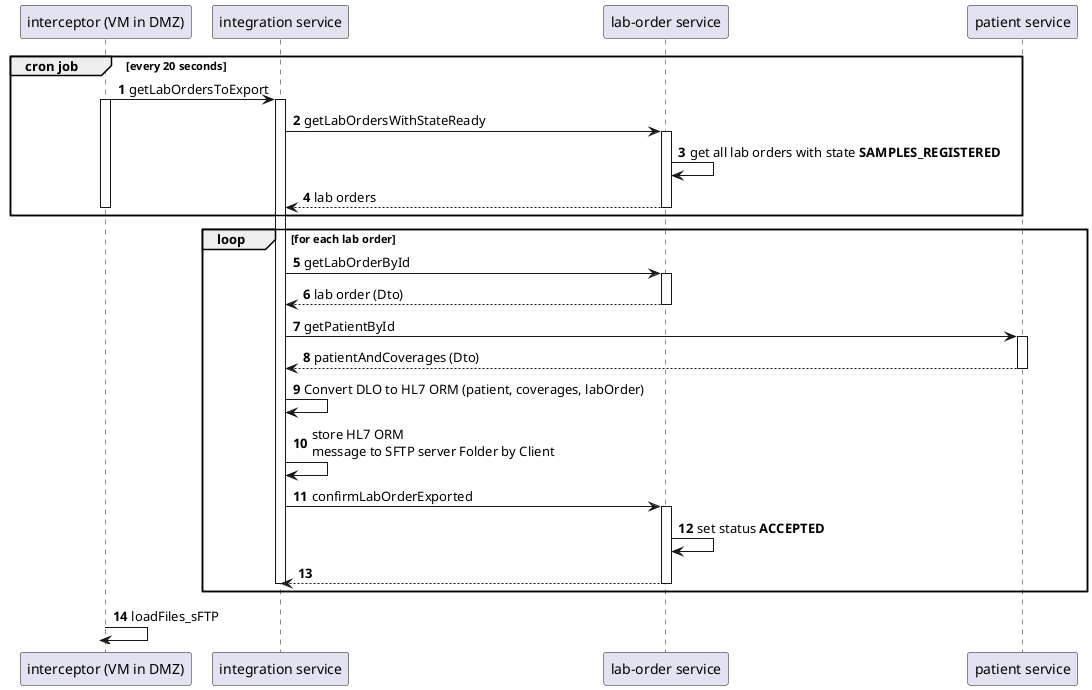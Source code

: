 @startuml
'https://plantuml.com/sequence-diagram

autonumber

participant "interceptor (VM in DMZ)" as icp
participant "integration service" as int
participant "lab-order service" as lab
participant "patient service" as pat

group cron job [every 20 seconds]
icp -> int: getLabOrdersToExport
activate icp
activate int
int -> lab: getLabOrdersWithStateReady
activate lab
lab -> lab: get all lab orders with state <b>SAMPLES_REGISTERED</b>
lab --> int: lab orders
deactivate lab
deactivate icp

end

loop for each lab order


int -> lab: getLabOrderById
activate lab
lab --> int: lab order (Dto)
deactivate lab
int -> pat: getPatientById
activate pat
pat --> int: patientAndCoverages (Dto)
deactivate pat

int -> int: Convert DLO to HL7 ORM (patient, coverages, labOrder)
int -> int: store HL7 ORM \nmessage to SFTP server Folder by Client

int -> lab: confirmLabOrderExported
activate lab
lab -> lab: set status <b>ACCEPTED</b>
lab --> int
deactivate lab

deactivate int

end

activate icp
icp->icp: loadFiles_sFTP
deactivate icp




@enduml
